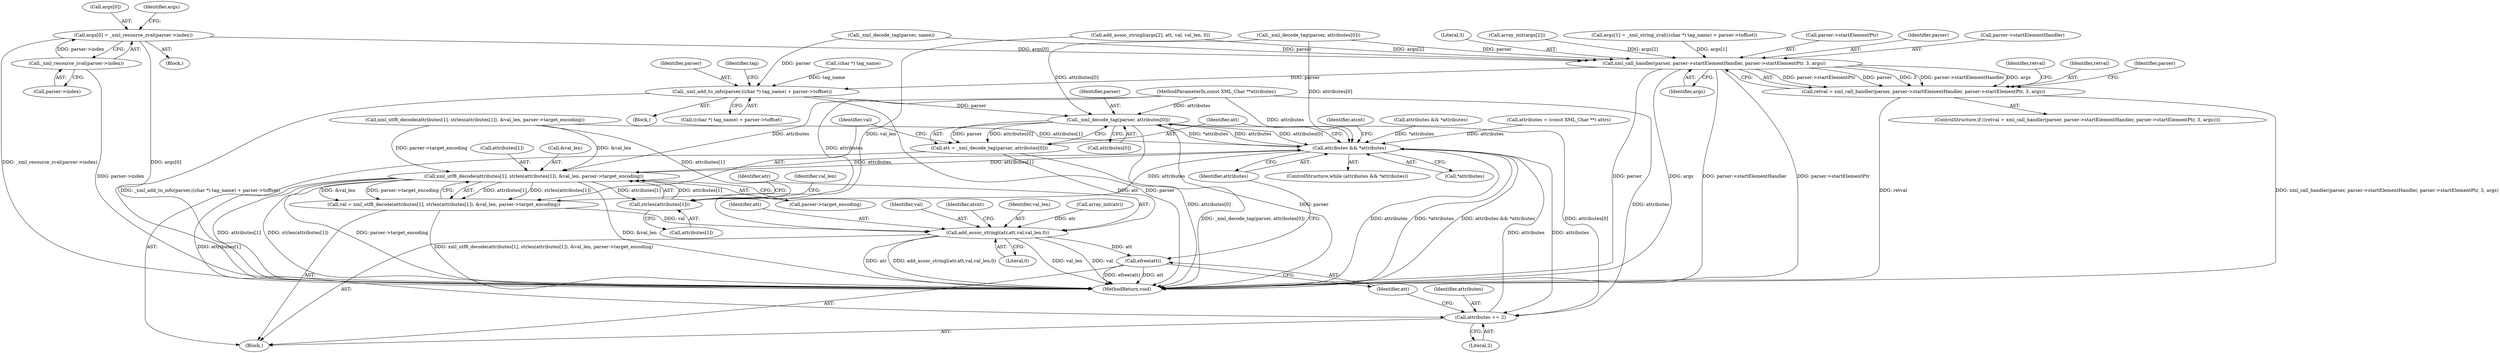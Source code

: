 digraph "0_php_dccda88f27a084bcbbb30198ace12b4e7ae961cc_6@pointer" {
"1000141" [label="(Call,args[0] = _xml_resource_zval(parser->index))"];
"1000145" [label="(Call,_xml_resource_zval(parser->index))"];
"1000213" [label="(Call,xml_call_handler(parser, parser->startElementHandler, parser->startElementPtr, 3, args))"];
"1000211" [label="(Call,retval = xml_call_handler(parser, parser->startElementHandler, parser->startElementPtr, 3, args))"];
"1000253" [label="(Call,_xml_add_to_info(parser,((char *) tag_name) + parser->toffset))"];
"1000314" [label="(Call,_xml_decode_tag(parser, attributes[0]))"];
"1000307" [label="(Call,attributes && *attributes)"];
"1000321" [label="(Call,xml_utf8_decode(attributes[1], strlen(attributes[1]), &val_len, parser->target_encoding))"];
"1000319" [label="(Call,val = xml_utf8_decode(attributes[1], strlen(attributes[1]), &val_len, parser->target_encoding))"];
"1000334" [label="(Call,add_assoc_stringl(atr,att,val,val_len,0))"];
"1000345" [label="(Call,efree(att))"];
"1000325" [label="(Call,strlen(attributes[1]))"];
"1000342" [label="(Call,attributes += 2)"];
"1000312" [label="(Call,att = _xml_decode_tag(parser, attributes[0]))"];
"1000226" [label="(Identifier,retval)"];
"1000307" [label="(Call,attributes && *attributes)"];
"1000343" [label="(Identifier,attributes)"];
"1000184" [label="(Call,xml_utf8_decode(attributes[1], strlen(attributes[1]), &val_len, parser->target_encoding))"];
"1000326" [label="(Call,attributes[1])"];
"1000142" [label="(Call,args[0])"];
"1000312" [label="(Call,att = _xml_decode_tag(parser, attributes[0]))"];
"1000394" [label="(MethodReturn,void)"];
"1000308" [label="(Identifier,attributes)"];
"1000145" [label="(Call,_xml_resource_zval(parser->index))"];
"1000170" [label="(Call,attributes && *attributes)"];
"1000221" [label="(Literal,3)"];
"1000151" [label="(Identifier,args)"];
"1000315" [label="(Identifier,parser)"];
"1000197" [label="(Call,add_assoc_stringl(args[2], att, val, val_len, 0))"];
"1000251" [label="(Call,array_init(atr))"];
"1000325" [label="(Call,strlen(attributes[1]))"];
"1000212" [label="(Identifier,retval)"];
"1000253" [label="(Call,_xml_add_to_info(parser,((char *) tag_name) + parser->toffset))"];
"1000256" [label="(Call,(char *) tag_name)"];
"1000213" [label="(Call,xml_call_handler(parser, parser->startElementHandler, parser->startElementPtr, 3, args))"];
"1000133" [label="(Call,_xml_decode_tag(parser, name))"];
"1000141" [label="(Call,args[0] = _xml_resource_zval(parser->index))"];
"1000319" [label="(Call,val = xml_utf8_decode(attributes[1], strlen(attributes[1]), &val_len, parser->target_encoding))"];
"1000255" [label="(Call,((char *) tag_name) + parser->toffset)"];
"1000311" [label="(Block,)"];
"1000254" [label="(Identifier,parser)"];
"1000346" [label="(Identifier,att)"];
"1000342" [label="(Call,attributes += 2)"];
"1000322" [label="(Call,attributes[1])"];
"1000320" [label="(Identifier,val)"];
"1000301" [label="(Call,attributes = (const XML_Char **) attrs)"];
"1000211" [label="(Call,retval = xml_call_handler(parser, parser->startElementHandler, parser->startElementPtr, 3, args))"];
"1000263" [label="(Identifier,tag)"];
"1000306" [label="(ControlStructure,while (attributes && *attributes))"];
"1000345" [label="(Call,efree(att))"];
"1000165" [label="(Call,array_init(args[2]))"];
"1000149" [label="(Call,args[1] = _xml_string_zval(((char *) tag_name) + parser->toffset))"];
"1000238" [label="(Block,)"];
"1000335" [label="(Identifier,atr)"];
"1000222" [label="(Identifier,args)"];
"1000339" [label="(Literal,0)"];
"1000344" [label="(Literal,2)"];
"1000348" [label="(Identifier,atcnt)"];
"1000210" [label="(ControlStructure,if ((retval = xml_call_handler(parser, parser->startElementHandler, parser->startElementPtr, 3, args))))"];
"1000313" [label="(Identifier,att)"];
"1000334" [label="(Call,add_assoc_stringl(atr,att,val,val_len,0))"];
"1000336" [label="(Identifier,att)"];
"1000218" [label="(Call,parser->startElementPtr)"];
"1000214" [label="(Identifier,parser)"];
"1000337" [label="(Identifier,val)"];
"1000321" [label="(Call,xml_utf8_decode(attributes[1], strlen(attributes[1]), &val_len, parser->target_encoding))"];
"1000341" [label="(Identifier,atcnt)"];
"1000177" [label="(Call,_xml_decode_tag(parser, attributes[0]))"];
"1000330" [label="(Identifier,val_len)"];
"1000316" [label="(Call,attributes[0])"];
"1000329" [label="(Call,&val_len)"];
"1000331" [label="(Call,parser->target_encoding)"];
"1000338" [label="(Identifier,val_len)"];
"1000146" [label="(Call,parser->index)"];
"1000314" [label="(Call,_xml_decode_tag(parser, attributes[0]))"];
"1000215" [label="(Call,parser->startElementHandler)"];
"1000104" [label="(MethodParameterIn,const XML_Char **attributes)"];
"1000229" [label="(Identifier,parser)"];
"1000309" [label="(Call,*attributes)"];
"1000140" [label="(Block,)"];
"1000141" -> "1000140"  [label="AST: "];
"1000141" -> "1000145"  [label="CFG: "];
"1000142" -> "1000141"  [label="AST: "];
"1000145" -> "1000141"  [label="AST: "];
"1000151" -> "1000141"  [label="CFG: "];
"1000141" -> "1000394"  [label="DDG: args[0]"];
"1000141" -> "1000394"  [label="DDG: _xml_resource_zval(parser->index)"];
"1000145" -> "1000141"  [label="DDG: parser->index"];
"1000141" -> "1000213"  [label="DDG: args[0]"];
"1000145" -> "1000146"  [label="CFG: "];
"1000146" -> "1000145"  [label="AST: "];
"1000145" -> "1000394"  [label="DDG: parser->index"];
"1000213" -> "1000211"  [label="AST: "];
"1000213" -> "1000222"  [label="CFG: "];
"1000214" -> "1000213"  [label="AST: "];
"1000215" -> "1000213"  [label="AST: "];
"1000218" -> "1000213"  [label="AST: "];
"1000221" -> "1000213"  [label="AST: "];
"1000222" -> "1000213"  [label="AST: "];
"1000211" -> "1000213"  [label="CFG: "];
"1000213" -> "1000394"  [label="DDG: parser"];
"1000213" -> "1000394"  [label="DDG: parser->startElementPtr"];
"1000213" -> "1000394"  [label="DDG: args"];
"1000213" -> "1000394"  [label="DDG: parser->startElementHandler"];
"1000213" -> "1000211"  [label="DDG: parser->startElementPtr"];
"1000213" -> "1000211"  [label="DDG: parser"];
"1000213" -> "1000211"  [label="DDG: 3"];
"1000213" -> "1000211"  [label="DDG: parser->startElementHandler"];
"1000213" -> "1000211"  [label="DDG: args"];
"1000177" -> "1000213"  [label="DDG: parser"];
"1000133" -> "1000213"  [label="DDG: parser"];
"1000165" -> "1000213"  [label="DDG: args[2]"];
"1000149" -> "1000213"  [label="DDG: args[1]"];
"1000197" -> "1000213"  [label="DDG: args[2]"];
"1000213" -> "1000253"  [label="DDG: parser"];
"1000211" -> "1000210"  [label="AST: "];
"1000212" -> "1000211"  [label="AST: "];
"1000226" -> "1000211"  [label="CFG: "];
"1000229" -> "1000211"  [label="CFG: "];
"1000211" -> "1000394"  [label="DDG: retval"];
"1000211" -> "1000394"  [label="DDG: xml_call_handler(parser, parser->startElementHandler, parser->startElementPtr, 3, args)"];
"1000253" -> "1000238"  [label="AST: "];
"1000253" -> "1000255"  [label="CFG: "];
"1000254" -> "1000253"  [label="AST: "];
"1000255" -> "1000253"  [label="AST: "];
"1000263" -> "1000253"  [label="CFG: "];
"1000253" -> "1000394"  [label="DDG: _xml_add_to_info(parser,((char *) tag_name) + parser->toffset)"];
"1000253" -> "1000394"  [label="DDG: parser"];
"1000133" -> "1000253"  [label="DDG: parser"];
"1000256" -> "1000253"  [label="DDG: tag_name"];
"1000253" -> "1000314"  [label="DDG: parser"];
"1000314" -> "1000312"  [label="AST: "];
"1000314" -> "1000316"  [label="CFG: "];
"1000315" -> "1000314"  [label="AST: "];
"1000316" -> "1000314"  [label="AST: "];
"1000312" -> "1000314"  [label="CFG: "];
"1000314" -> "1000394"  [label="DDG: attributes[0]"];
"1000314" -> "1000394"  [label="DDG: parser"];
"1000314" -> "1000307"  [label="DDG: attributes[0]"];
"1000314" -> "1000312"  [label="DDG: parser"];
"1000314" -> "1000312"  [label="DDG: attributes[0]"];
"1000307" -> "1000314"  [label="DDG: *attributes"];
"1000307" -> "1000314"  [label="DDG: attributes"];
"1000177" -> "1000314"  [label="DDG: attributes[0]"];
"1000104" -> "1000314"  [label="DDG: attributes"];
"1000314" -> "1000342"  [label="DDG: attributes[0]"];
"1000307" -> "1000306"  [label="AST: "];
"1000307" -> "1000308"  [label="CFG: "];
"1000307" -> "1000309"  [label="CFG: "];
"1000308" -> "1000307"  [label="AST: "];
"1000309" -> "1000307"  [label="AST: "];
"1000313" -> "1000307"  [label="CFG: "];
"1000348" -> "1000307"  [label="CFG: "];
"1000307" -> "1000394"  [label="DDG: *attributes"];
"1000307" -> "1000394"  [label="DDG: attributes && *attributes"];
"1000307" -> "1000394"  [label="DDG: attributes"];
"1000184" -> "1000307"  [label="DDG: attributes[1]"];
"1000342" -> "1000307"  [label="DDG: attributes"];
"1000301" -> "1000307"  [label="DDG: attributes"];
"1000321" -> "1000307"  [label="DDG: attributes[1]"];
"1000177" -> "1000307"  [label="DDG: attributes[0]"];
"1000104" -> "1000307"  [label="DDG: attributes"];
"1000170" -> "1000307"  [label="DDG: *attributes"];
"1000307" -> "1000321"  [label="DDG: attributes"];
"1000307" -> "1000325"  [label="DDG: attributes"];
"1000307" -> "1000342"  [label="DDG: attributes"];
"1000321" -> "1000319"  [label="AST: "];
"1000321" -> "1000331"  [label="CFG: "];
"1000322" -> "1000321"  [label="AST: "];
"1000325" -> "1000321"  [label="AST: "];
"1000329" -> "1000321"  [label="AST: "];
"1000331" -> "1000321"  [label="AST: "];
"1000319" -> "1000321"  [label="CFG: "];
"1000321" -> "1000394"  [label="DDG: parser->target_encoding"];
"1000321" -> "1000394"  [label="DDG: &val_len"];
"1000321" -> "1000394"  [label="DDG: attributes[1]"];
"1000321" -> "1000394"  [label="DDG: strlen(attributes[1])"];
"1000321" -> "1000319"  [label="DDG: attributes[1]"];
"1000321" -> "1000319"  [label="DDG: strlen(attributes[1])"];
"1000321" -> "1000319"  [label="DDG: &val_len"];
"1000321" -> "1000319"  [label="DDG: parser->target_encoding"];
"1000325" -> "1000321"  [label="DDG: attributes[1]"];
"1000104" -> "1000321"  [label="DDG: attributes"];
"1000321" -> "1000325"  [label="DDG: attributes[1]"];
"1000184" -> "1000321"  [label="DDG: &val_len"];
"1000184" -> "1000321"  [label="DDG: parser->target_encoding"];
"1000321" -> "1000342"  [label="DDG: attributes[1]"];
"1000319" -> "1000311"  [label="AST: "];
"1000320" -> "1000319"  [label="AST: "];
"1000335" -> "1000319"  [label="CFG: "];
"1000319" -> "1000394"  [label="DDG: xml_utf8_decode(attributes[1], strlen(attributes[1]), &val_len, parser->target_encoding)"];
"1000319" -> "1000334"  [label="DDG: val"];
"1000334" -> "1000311"  [label="AST: "];
"1000334" -> "1000339"  [label="CFG: "];
"1000335" -> "1000334"  [label="AST: "];
"1000336" -> "1000334"  [label="AST: "];
"1000337" -> "1000334"  [label="AST: "];
"1000338" -> "1000334"  [label="AST: "];
"1000339" -> "1000334"  [label="AST: "];
"1000341" -> "1000334"  [label="CFG: "];
"1000334" -> "1000394"  [label="DDG: add_assoc_stringl(atr,att,val,val_len,0)"];
"1000334" -> "1000394"  [label="DDG: val_len"];
"1000334" -> "1000394"  [label="DDG: val"];
"1000334" -> "1000394"  [label="DDG: atr"];
"1000251" -> "1000334"  [label="DDG: atr"];
"1000312" -> "1000334"  [label="DDG: att"];
"1000197" -> "1000334"  [label="DDG: val_len"];
"1000334" -> "1000345"  [label="DDG: att"];
"1000345" -> "1000311"  [label="AST: "];
"1000345" -> "1000346"  [label="CFG: "];
"1000346" -> "1000345"  [label="AST: "];
"1000308" -> "1000345"  [label="CFG: "];
"1000345" -> "1000394"  [label="DDG: att"];
"1000345" -> "1000394"  [label="DDG: efree(att)"];
"1000325" -> "1000326"  [label="CFG: "];
"1000326" -> "1000325"  [label="AST: "];
"1000330" -> "1000325"  [label="CFG: "];
"1000184" -> "1000325"  [label="DDG: attributes[1]"];
"1000104" -> "1000325"  [label="DDG: attributes"];
"1000342" -> "1000311"  [label="AST: "];
"1000342" -> "1000344"  [label="CFG: "];
"1000343" -> "1000342"  [label="AST: "];
"1000344" -> "1000342"  [label="AST: "];
"1000346" -> "1000342"  [label="CFG: "];
"1000104" -> "1000342"  [label="DDG: attributes"];
"1000312" -> "1000311"  [label="AST: "];
"1000313" -> "1000312"  [label="AST: "];
"1000320" -> "1000312"  [label="CFG: "];
"1000312" -> "1000394"  [label="DDG: _xml_decode_tag(parser, attributes[0])"];
}
